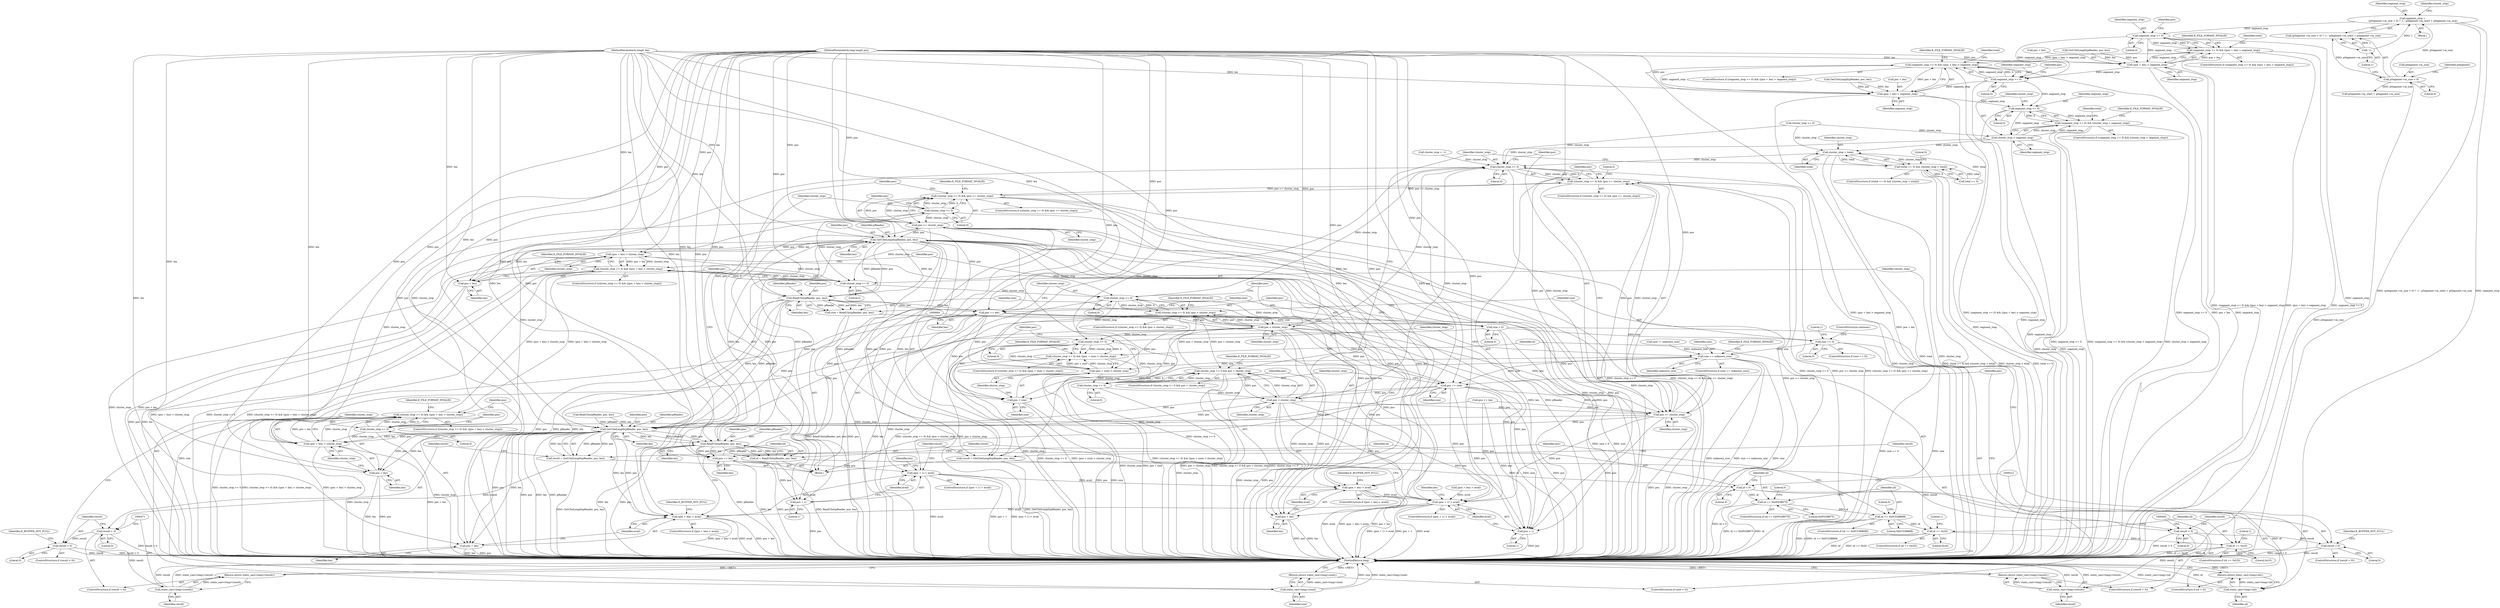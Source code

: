 digraph "0_Android_cc274e2abe8b2a6698a5c47d8aa4bb45f1f9538d_24@integer" {
"1000197" [label="(Call,segment_stop =\n (pSegment->m_size < 0) ? -1 : pSegment->m_start + pSegment->m_size)"];
"1000205" [label="(Call,-1)"];
"1000200" [label="(Call,pSegment->m_size < 0)"];
"1000255" [label="(Call,segment_stop >= 0)"];
"1000254" [label="(Call,(segment_stop >= 0) && ((pos + len) > segment_stop))"];
"1000343" [label="(Call,(segment_stop >= 0) && ((pos + len) > segment_stop))"];
"1000258" [label="(Call,(pos + len) > segment_stop)"];
"1000344" [label="(Call,segment_stop >= 0)"];
"1000347" [label="(Call,(pos + len) > segment_stop)"];
"1000416" [label="(Call,segment_stop >= 0)"];
"1000415" [label="(Call,(segment_stop >= 0) && (cluster_stop > segment_stop))"];
"1000419" [label="(Call,cluster_stop > segment_stop)"];
"1000429" [label="(Call,cluster_stop > total)"];
"1000425" [label="(Call,(total >= 0) && (cluster_stop > total))"];
"1000438" [label="(Call,cluster_stop >= 0)"];
"1000437" [label="(Call,(cluster_stop >= 0) && (pos >= cluster_stop))"];
"1000530" [label="(Call,(cluster_stop >= 0) && (pos >= cluster_stop))"];
"1000441" [label="(Call,pos >= cluster_stop)"];
"1000447" [label="(Call,(pos + 1) > avail)"];
"1000492" [label="(Call,(pos + len) > avail)"];
"1000540" [label="(Call,(pos + 1) > avail)"];
"1000584" [label="(Call,(pos + len) > avail)"];
"1000448" [label="(Call,pos + 1)"];
"1000461" [label="(Call,GetUIntLength(pReader, pos, len))"];
"1000459" [label="(Call,result = GetUIntLength(pReader, pos, len))"];
"1000466" [label="(Call,result < 0)"];
"1000470" [label="(Call,static_cast<long>(result))"];
"1000469" [label="(Return,return static_cast<long>(result);)"];
"1000474" [label="(Call,result > 0)"];
"1000484" [label="(Call,(pos + len) > cluster_stop)"];
"1000480" [label="(Call,(cluster_stop >= 0) && ((pos + len) > cluster_stop))"];
"1000572" [label="(Call,(cluster_stop >= 0) && ((pos + len) > cluster_stop))"];
"1000531" [label="(Call,cluster_stop >= 0)"];
"1000534" [label="(Call,pos >= cluster_stop)"];
"1000541" [label="(Call,pos + 1)"];
"1000553" [label="(Call,GetUIntLength(pReader, pos, len))"];
"1000551" [label="(Call,result = GetUIntLength(pReader, pos, len))"];
"1000558" [label="(Call,result < 0)"];
"1000562" [label="(Call,static_cast<long>(result))"];
"1000561" [label="(Return,return static_cast<long>(result);)"];
"1000566" [label="(Call,result > 0)"];
"1000576" [label="(Call,(pos + len) > cluster_stop)"];
"1000611" [label="(Call,cluster_stop >= 0)"];
"1000610" [label="(Call,(cluster_stop >= 0) && (pos > cluster_stop))"];
"1000660" [label="(Call,cluster_stop >= 0 && pos > cluster_stop)"];
"1000614" [label="(Call,pos > cluster_stop)"];
"1000634" [label="(Call,cluster_stop >= 0)"];
"1000633" [label="(Call,(cluster_stop >= 0) && ((pos + size) > cluster_stop))"];
"1000637" [label="(Call,(pos + size) > cluster_stop)"];
"1000661" [label="(Call,cluster_stop >= 0)"];
"1000664" [label="(Call,pos > cluster_stop)"];
"1000638" [label="(Call,pos + size)"];
"1000656" [label="(Call,pos += size)"];
"1000577" [label="(Call,pos + len)"];
"1000585" [label="(Call,pos + len)"];
"1000594" [label="(Call,ReadUInt(pReader, pos, len))"];
"1000592" [label="(Call,size = ReadUInt(pReader, pos, len))"];
"1000599" [label="(Call,size < 0)"];
"1000603" [label="(Call,static_cast<long>(size))"];
"1000602" [label="(Return,return static_cast<long>(size);)"];
"1000620" [label="(Call,size == 0)"];
"1000627" [label="(Call,size == unknown_size)"];
"1000606" [label="(Call,pos += len)"];
"1000573" [label="(Call,cluster_stop >= 0)"];
"1000485" [label="(Call,pos + len)"];
"1000493" [label="(Call,pos + len)"];
"1000502" [label="(Call,ReadUInt(pReader, pos, len))"];
"1000500" [label="(Call,id = ReadUInt(pReader, pos, len))"];
"1000507" [label="(Call,id < 0)"];
"1000511" [label="(Call,static_cast<long>(id))"];
"1000510" [label="(Return,return static_cast<long>(id);)"];
"1000515" [label="(Call,id == 0x0F43B675)"];
"1000521" [label="(Call,id == 0x0C53BB6B)"];
"1000645" [label="(Call,id == 0x20)"];
"1000651" [label="(Call,id == 0x23)"];
"1000526" [label="(Call,pos += len)"];
"1000481" [label="(Call,cluster_stop >= 0)"];
"1000554" [label="(Identifier,pReader)"];
"1000615" [label="(Identifier,pos)"];
"1000574" [label="(Identifier,cluster_stop)"];
"1000430" [label="(Identifier,cluster_stop)"];
"1000656" [label="(Call,pos += size)"];
"1000433" [label="(Literal,0)"];
"1000445" [label="(Literal,0)"];
"1000141" [label="(MethodParameterIn,long long& pos)"];
"1000532" [label="(Identifier,cluster_stop)"];
"1000143" [label="(Block,)"];
"1000611" [label="(Call,cluster_stop >= 0)"];
"1000467" [label="(Identifier,result)"];
"1000440" [label="(Literal,0)"];
"1000599" [label="(Call,size < 0)"];
"1000580" [label="(Identifier,cluster_stop)"];
"1000583" [label="(ControlStructure,if ((pos + len) > avail))"];
"1000653" [label="(Literal,0x23)"];
"1000505" [label="(Identifier,len)"];
"1000343" [label="(Call,(segment_stop >= 0) && ((pos + len) > segment_stop))"];
"1000669" [label="(MethodReturn,long)"];
"1000496" [label="(Identifier,avail)"];
"1000485" [label="(Call,pos + len)"];
"1000639" [label="(Identifier,pos)"];
"1000324" [label="(Call,GetUIntLength(pReader, pos, len))"];
"1000594" [label="(Call,ReadUInt(pReader, pos, len))"];
"1000431" [label="(Identifier,total)"];
"1000531" [label="(Call,cluster_stop >= 0)"];
"1000484" [label="(Call,(pos + len) > cluster_stop)"];
"1000562" [label="(Call,static_cast<long>(result))"];
"1000206" [label="(Literal,1)"];
"1000487" [label="(Identifier,len)"];
"1000345" [label="(Identifier,segment_stop)"];
"1000666" [label="(Identifier,cluster_stop)"];
"1000417" [label="(Identifier,segment_stop)"];
"1000351" [label="(Identifier,segment_stop)"];
"1000582" [label="(Identifier,E_FILE_FORMAT_INVALID)"];
"1000557" [label="(ControlStructure,if (result < 0))"];
"1000620" [label="(Call,size == 0)"];
"1000668" [label="(Identifier,E_FILE_FORMAT_INVALID)"];
"1000461" [label="(Call,GetUIntLength(pReader, pos, len))"];
"1000547" [label="(Identifier,len)"];
"1000662" [label="(Identifier,cluster_stop)"];
"1000560" [label="(Literal,0)"];
"1000626" [label="(ControlStructure,if (size == unknown_size))"];
"1000556" [label="(Identifier,len)"];
"1000460" [label="(Identifier,result)"];
"1000606" [label="(Call,pos += len)"];
"1000576" [label="(Call,(pos + len) > cluster_stop)"];
"1000348" [label="(Call,pos + len)"];
"1000491" [label="(ControlStructure,if ((pos + len) > avail))"];
"1000610" [label="(Call,(cluster_stop >= 0) && (pos > cluster_stop))"];
"1000657" [label="(Identifier,pos)"];
"1000579" [label="(Identifier,len)"];
"1000555" [label="(Identifier,pos)"];
"1000268" [label="(Identifier,total)"];
"1000621" [label="(Identifier,size)"];
"1000199" [label="(Call,(pSegment->m_size < 0) ? -1 : pSegment->m_start + pSegment->m_size)"];
"1000207" [label="(Call,pSegment->m_start + pSegment->m_size)"];
"1000595" [label="(Identifier,pReader)"];
"1000523" [label="(Literal,0x0C53BB6B)"];
"1000647" [label="(Literal,0x20)"];
"1000395" [label="(Call,pos += len)"];
"1000566" [label="(Call,result > 0)"];
"1000661" [label="(Call,cluster_stop >= 0)"];
"1000517" [label="(Literal,0x0F43B675)"];
"1000590" [label="(Identifier,E_BUFFER_NOT_FULL)"];
"1000571" [label="(ControlStructure,if ((cluster_stop >= 0) && ((pos + len) > cluster_stop)))"];
"1000506" [label="(ControlStructure,if (id < 0))"];
"1000651" [label="(Call,id == 0x23)"];
"1000564" [label="(Identifier,result)"];
"1000649" [label="(Literal,1)"];
"1000427" [label="(Identifier,total)"];
"1000534" [label="(Call,pos >= cluster_stop)"];
"1000502" [label="(Call,ReadUInt(pReader, pos, len))"];
"1000509" [label="(Literal,0)"];
"1000357" [label="(Identifier,total)"];
"1000570" [label="(Identifier,E_BUFFER_NOT_FULL)"];
"1000632" [label="(ControlStructure,if ((cluster_stop >= 0) && ((pos + size) > cluster_stop)))"];
"1000463" [label="(Identifier,pos)"];
"1000504" [label="(Identifier,pos)"];
"1000462" [label="(Identifier,pReader)"];
"1000474" [label="(Call,result > 0)"];
"1000425" [label="(Call,(total >= 0) && (cluster_stop > total))"];
"1000426" [label="(Call,total >= 0)"];
"1000468" [label="(Literal,0)"];
"1000367" [label="(Call,(pos + len) > avail)"];
"1000259" [label="(Call,pos + len)"];
"1000520" [label="(ControlStructure,if (id == 0x0C53BB6B))"];
"1000421" [label="(Identifier,segment_stop)"];
"1000465" [label="(ControlStructure,if (result < 0))"];
"1000342" [label="(ControlStructure,if ((segment_stop >= 0) && ((pos + len) > segment_stop)))"];
"1000525" [label="(Literal,0)"];
"1000645" [label="(Call,id == 0x20)"];
"1000415" [label="(Call,(segment_stop >= 0) && (cluster_stop > segment_stop))"];
"1000500" [label="(Call,id = ReadUInt(pReader, pos, len))"];
"1000495" [label="(Identifier,len)"];
"1000623" [label="(ControlStructure,continue;)"];
"1000588" [label="(Identifier,avail)"];
"1000613" [label="(Literal,0)"];
"1000416" [label="(Call,segment_stop >= 0)"];
"1000215" [label="(Call,cluster_stop = -1)"];
"1000349" [label="(Identifier,pos)"];
"1000437" [label="(Call,(cluster_stop >= 0) && (pos >= cluster_stop))"];
"1000466" [label="(Call,result < 0)"];
"1000510" [label="(Return,return static_cast<long>(id);)"];
"1000538" [label="(Identifier,E_FILE_FORMAT_INVALID)"];
"1000472" [label="(Identifier,result)"];
"1000344" [label="(Call,segment_stop >= 0)"];
"1000450" [label="(Literal,1)"];
"1000644" [label="(ControlStructure,if (id == 0x20))"];
"1000353" [label="(Identifier,E_FILE_FORMAT_INVALID)"];
"1000420" [label="(Identifier,cluster_stop)"];
"1000541" [label="(Call,pos + 1)"];
"1000664" [label="(Call,pos > cluster_stop)"];
"1000346" [label="(Literal,0)"];
"1000601" [label="(Literal,0)"];
"1000522" [label="(Identifier,id)"];
"1000635" [label="(Identifier,cluster_stop)"];
"1000488" [label="(Identifier,cluster_stop)"];
"1000612" [label="(Identifier,cluster_stop)"];
"1000600" [label="(Identifier,size)"];
"1000529" [label="(ControlStructure,if ((cluster_stop >= 0) && (pos >= cluster_stop)))"];
"1000627" [label="(Call,size == unknown_size)"];
"1000475" [label="(Identifier,result)"];
"1000451" [label="(Identifier,avail)"];
"1000423" [label="(Identifier,E_FILE_FORMAT_INVALID)"];
"1000478" [label="(Identifier,E_BUFFER_NOT_FULL)"];
"1000652" [label="(Identifier,id)"];
"1000377" [label="(Call,ReadUInt(pReader, pos, len))"];
"1000201" [label="(Call,pSegment->m_size)"];
"1000514" [label="(ControlStructure,if (id == 0x0F43B675))"];
"1000573" [label="(Call,cluster_stop >= 0)"];
"1000262" [label="(Identifier,segment_stop)"];
"1000476" [label="(Literal,0)"];
"1000596" [label="(Identifier,pos)"];
"1000631" [label="(Identifier,E_FILE_FORMAT_INVALID)"];
"1000257" [label="(Literal,0)"];
"1000614" [label="(Call,pos > cluster_stop)"];
"1000454" [label="(Identifier,len)"];
"1000539" [label="(ControlStructure,if ((pos + 1) > avail))"];
"1000559" [label="(Identifier,result)"];
"1000633" [label="(Call,(cluster_stop >= 0) && ((pos + size) > cluster_stop))"];
"1000609" [label="(ControlStructure,if ((cluster_stop >= 0) && (pos > cluster_stop)))"];
"1000544" [label="(Identifier,avail)"];
"1000659" [label="(ControlStructure,if (cluster_stop >= 0 && pos > cluster_stop))"];
"1000446" [label="(ControlStructure,if ((pos + 1) > avail))"];
"1000637" [label="(Call,(pos + size) > cluster_stop)"];
"1000593" [label="(Identifier,size)"];
"1000618" [label="(Identifier,E_FILE_FORMAT_INVALID)"];
"1000418" [label="(Literal,0)"];
"1000209" [label="(Identifier,pSegment)"];
"1000481" [label="(Call,cluster_stop >= 0)"];
"1000521" [label="(Call,id == 0x0C53BB6B)"];
"1000527" [label="(Identifier,pos)"];
"1000543" [label="(Literal,1)"];
"1000511" [label="(Call,static_cast<long>(id))"];
"1000577" [label="(Call,pos + len)"];
"1000347" [label="(Call,(pos + len) > segment_stop)"];
"1000508" [label="(Identifier,id)"];
"1000636" [label="(Literal,0)"];
"1000479" [label="(ControlStructure,if ((cluster_stop >= 0) && ((pos + len) > cluster_stop)))"];
"1000513" [label="(Identifier,id)"];
"1000483" [label="(Literal,0)"];
"1000568" [label="(Literal,0)"];
"1000253" [label="(ControlStructure,if ((segment_stop >= 0) && ((pos + len) > segment_stop)))"];
"1000526" [label="(Call,pos += len)"];
"1000449" [label="(Identifier,pos)"];
"1000598" [label="(ControlStructure,if (size < 0))"];
"1000586" [label="(Identifier,pos)"];
"1000429" [label="(Call,cluster_stop > total)"];
"1000264" [label="(Identifier,E_FILE_FORMAT_INVALID)"];
"1000503" [label="(Identifier,pReader)"];
"1000535" [label="(Identifier,pos)"];
"1000507" [label="(Call,id < 0)"];
"1000603" [label="(Call,static_cast<long>(size))"];
"1000650" [label="(ControlStructure,if (id == 0x23))"];
"1000205" [label="(Call,-1)"];
"1000575" [label="(Literal,0)"];
"1000655" [label="(Literal,1)"];
"1000663" [label="(Literal,0)"];
"1000254" [label="(Call,(segment_stop >= 0) && ((pos + len) > segment_stop))"];
"1000585" [label="(Call,pos + len)"];
"1000658" [label="(Identifier,size)"];
"1000204" [label="(Literal,0)"];
"1000592" [label="(Call,size = ReadUInt(pReader, pos, len))"];
"1000439" [label="(Identifier,cluster_stop)"];
"1000441" [label="(Call,pos >= cluster_stop)"];
"1000493" [label="(Call,pos + len)"];
"1000235" [label="(Call,GetUIntLength(pReader, pos, len))"];
"1000401" [label="(Call,size != unknown_size)"];
"1000442" [label="(Identifier,pos)"];
"1000551" [label="(Call,result = GetUIntLength(pReader, pos, len))"];
"1000411" [label="(Call,cluster_stop >= 0)"];
"1000572" [label="(Call,(cluster_stop >= 0) && ((pos + len) > cluster_stop))"];
"1000256" [label="(Identifier,segment_stop)"];
"1000602" [label="(Return,return static_cast<long>(size);)"];
"1000492" [label="(Call,(pos + len) > avail)"];
"1000528" [label="(Identifier,len)"];
"1000619" [label="(ControlStructure,if (size == 0))"];
"1000561" [label="(Return,return static_cast<long>(result);)"];
"1000608" [label="(Identifier,len)"];
"1000470" [label="(Call,static_cast<long>(result))"];
"1000641" [label="(Identifier,cluster_stop)"];
"1000482" [label="(Identifier,cluster_stop)"];
"1000587" [label="(Identifier,len)"];
"1000198" [label="(Identifier,segment_stop)"];
"1000443" [label="(Identifier,cluster_stop)"];
"1000628" [label="(Identifier,size)"];
"1000552" [label="(Identifier,result)"];
"1000255" [label="(Call,segment_stop >= 0)"];
"1000464" [label="(Identifier,len)"];
"1000638" [label="(Call,pos + size)"];
"1000480" [label="(Call,(cluster_stop >= 0) && ((pos + len) > cluster_stop))"];
"1000584" [label="(Call,(pos + len) > avail)"];
"1000447" [label="(Call,(pos + 1) > avail)"];
"1000540" [label="(Call,(pos + 1) > avail)"];
"1000414" [label="(ControlStructure,if ((segment_stop >= 0) && (cluster_stop > segment_stop)))"];
"1000616" [label="(Identifier,cluster_stop)"];
"1000640" [label="(Identifier,size)"];
"1000436" [label="(ControlStructure,if ((cluster_stop >= 0) && (pos >= cluster_stop)))"];
"1000578" [label="(Identifier,pos)"];
"1000533" [label="(Literal,0)"];
"1000490" [label="(Identifier,E_FILE_FORMAT_INVALID)"];
"1000665" [label="(Identifier,pos)"];
"1000625" [label="(Literal,1)"];
"1000438" [label="(Call,cluster_stop >= 0)"];
"1000498" [label="(Identifier,E_BUFFER_NOT_FULL)"];
"1000565" [label="(ControlStructure,if (result > 0))"];
"1000530" [label="(Call,(cluster_stop >= 0) && (pos >= cluster_stop))"];
"1000200" [label="(Call,pSegment->m_size < 0)"];
"1000660" [label="(Call,cluster_stop >= 0 && pos > cluster_stop)"];
"1000435" [label="(Block,)"];
"1000419" [label="(Call,cluster_stop > segment_stop)"];
"1000473" [label="(ControlStructure,if (result > 0))"];
"1000605" [label="(Identifier,size)"];
"1000634" [label="(Call,cluster_stop >= 0)"];
"1000519" [label="(Literal,0)"];
"1000643" [label="(Identifier,E_FILE_FORMAT_INVALID)"];
"1000459" [label="(Call,result = GetUIntLength(pReader, pos, len))"];
"1000516" [label="(Identifier,id)"];
"1000646" [label="(Identifier,id)"];
"1000258" [label="(Call,(pos + len) > segment_stop)"];
"1000607" [label="(Identifier,pos)"];
"1000542" [label="(Identifier,pos)"];
"1000553" [label="(Call,GetUIntLength(pReader, pos, len))"];
"1000597" [label="(Identifier,len)"];
"1000515" [label="(Call,id == 0x0F43B675)"];
"1000469" [label="(Return,return static_cast<long>(result);)"];
"1000622" [label="(Literal,0)"];
"1000142" [label="(MethodParameterIn,long& len)"];
"1000486" [label="(Identifier,pos)"];
"1000558" [label="(Call,result < 0)"];
"1000260" [label="(Identifier,pos)"];
"1000424" [label="(ControlStructure,if ((total >= 0) && (cluster_stop > total)))"];
"1000501" [label="(Identifier,id)"];
"1000197" [label="(Call,segment_stop =\n (pSegment->m_size < 0) ? -1 : pSegment->m_start + pSegment->m_size)"];
"1000536" [label="(Identifier,cluster_stop)"];
"1000629" [label="(Identifier,unknown_size)"];
"1000494" [label="(Identifier,pos)"];
"1000216" [label="(Identifier,cluster_stop)"];
"1000448" [label="(Call,pos + 1)"];
"1000567" [label="(Identifier,result)"];
"1000197" -> "1000143"  [label="AST: "];
"1000197" -> "1000199"  [label="CFG: "];
"1000198" -> "1000197"  [label="AST: "];
"1000199" -> "1000197"  [label="AST: "];
"1000216" -> "1000197"  [label="CFG: "];
"1000197" -> "1000669"  [label="DDG: (pSegment->m_size < 0) ? -1 : pSegment->m_start + pSegment->m_size"];
"1000197" -> "1000669"  [label="DDG: segment_stop"];
"1000205" -> "1000197"  [label="DDG: 1"];
"1000200" -> "1000197"  [label="DDG: pSegment->m_size"];
"1000197" -> "1000255"  [label="DDG: segment_stop"];
"1000205" -> "1000199"  [label="AST: "];
"1000205" -> "1000206"  [label="CFG: "];
"1000206" -> "1000205"  [label="AST: "];
"1000199" -> "1000205"  [label="CFG: "];
"1000205" -> "1000199"  [label="DDG: 1"];
"1000200" -> "1000199"  [label="AST: "];
"1000200" -> "1000204"  [label="CFG: "];
"1000201" -> "1000200"  [label="AST: "];
"1000204" -> "1000200"  [label="AST: "];
"1000206" -> "1000200"  [label="CFG: "];
"1000209" -> "1000200"  [label="CFG: "];
"1000200" -> "1000669"  [label="DDG: pSegment->m_size"];
"1000200" -> "1000199"  [label="DDG: pSegment->m_size"];
"1000200" -> "1000207"  [label="DDG: pSegment->m_size"];
"1000255" -> "1000254"  [label="AST: "];
"1000255" -> "1000257"  [label="CFG: "];
"1000256" -> "1000255"  [label="AST: "];
"1000257" -> "1000255"  [label="AST: "];
"1000260" -> "1000255"  [label="CFG: "];
"1000254" -> "1000255"  [label="CFG: "];
"1000255" -> "1000669"  [label="DDG: segment_stop"];
"1000255" -> "1000254"  [label="DDG: segment_stop"];
"1000255" -> "1000254"  [label="DDG: 0"];
"1000255" -> "1000258"  [label="DDG: segment_stop"];
"1000255" -> "1000344"  [label="DDG: segment_stop"];
"1000254" -> "1000253"  [label="AST: "];
"1000254" -> "1000258"  [label="CFG: "];
"1000258" -> "1000254"  [label="AST: "];
"1000264" -> "1000254"  [label="CFG: "];
"1000268" -> "1000254"  [label="CFG: "];
"1000254" -> "1000669"  [label="DDG: segment_stop >= 0"];
"1000254" -> "1000669"  [label="DDG: (segment_stop >= 0) && ((pos + len) > segment_stop)"];
"1000254" -> "1000669"  [label="DDG: (pos + len) > segment_stop"];
"1000258" -> "1000254"  [label="DDG: pos + len"];
"1000258" -> "1000254"  [label="DDG: segment_stop"];
"1000254" -> "1000343"  [label="DDG: (pos + len) > segment_stop"];
"1000343" -> "1000342"  [label="AST: "];
"1000343" -> "1000344"  [label="CFG: "];
"1000343" -> "1000347"  [label="CFG: "];
"1000344" -> "1000343"  [label="AST: "];
"1000347" -> "1000343"  [label="AST: "];
"1000353" -> "1000343"  [label="CFG: "];
"1000357" -> "1000343"  [label="CFG: "];
"1000343" -> "1000669"  [label="DDG: segment_stop >= 0"];
"1000343" -> "1000669"  [label="DDG: (segment_stop >= 0) && ((pos + len) > segment_stop)"];
"1000343" -> "1000669"  [label="DDG: (pos + len) > segment_stop"];
"1000344" -> "1000343"  [label="DDG: segment_stop"];
"1000344" -> "1000343"  [label="DDG: 0"];
"1000347" -> "1000343"  [label="DDG: pos + len"];
"1000347" -> "1000343"  [label="DDG: segment_stop"];
"1000258" -> "1000262"  [label="CFG: "];
"1000259" -> "1000258"  [label="AST: "];
"1000262" -> "1000258"  [label="AST: "];
"1000258" -> "1000669"  [label="DDG: pos + len"];
"1000258" -> "1000669"  [label="DDG: segment_stop"];
"1000235" -> "1000258"  [label="DDG: pos"];
"1000235" -> "1000258"  [label="DDG: len"];
"1000141" -> "1000258"  [label="DDG: pos"];
"1000142" -> "1000258"  [label="DDG: len"];
"1000258" -> "1000344"  [label="DDG: segment_stop"];
"1000344" -> "1000346"  [label="CFG: "];
"1000345" -> "1000344"  [label="AST: "];
"1000346" -> "1000344"  [label="AST: "];
"1000349" -> "1000344"  [label="CFG: "];
"1000344" -> "1000669"  [label="DDG: segment_stop"];
"1000344" -> "1000347"  [label="DDG: segment_stop"];
"1000344" -> "1000416"  [label="DDG: segment_stop"];
"1000347" -> "1000351"  [label="CFG: "];
"1000348" -> "1000347"  [label="AST: "];
"1000351" -> "1000347"  [label="AST: "];
"1000347" -> "1000669"  [label="DDG: segment_stop"];
"1000347" -> "1000669"  [label="DDG: pos + len"];
"1000324" -> "1000347"  [label="DDG: pos"];
"1000324" -> "1000347"  [label="DDG: len"];
"1000141" -> "1000347"  [label="DDG: pos"];
"1000142" -> "1000347"  [label="DDG: len"];
"1000347" -> "1000416"  [label="DDG: segment_stop"];
"1000416" -> "1000415"  [label="AST: "];
"1000416" -> "1000418"  [label="CFG: "];
"1000417" -> "1000416"  [label="AST: "];
"1000418" -> "1000416"  [label="AST: "];
"1000420" -> "1000416"  [label="CFG: "];
"1000415" -> "1000416"  [label="CFG: "];
"1000416" -> "1000669"  [label="DDG: segment_stop"];
"1000416" -> "1000415"  [label="DDG: segment_stop"];
"1000416" -> "1000415"  [label="DDG: 0"];
"1000416" -> "1000419"  [label="DDG: segment_stop"];
"1000415" -> "1000414"  [label="AST: "];
"1000415" -> "1000419"  [label="CFG: "];
"1000419" -> "1000415"  [label="AST: "];
"1000423" -> "1000415"  [label="CFG: "];
"1000427" -> "1000415"  [label="CFG: "];
"1000415" -> "1000669"  [label="DDG: segment_stop >= 0"];
"1000415" -> "1000669"  [label="DDG: (segment_stop >= 0) && (cluster_stop > segment_stop)"];
"1000415" -> "1000669"  [label="DDG: cluster_stop > segment_stop"];
"1000419" -> "1000415"  [label="DDG: cluster_stop"];
"1000419" -> "1000415"  [label="DDG: segment_stop"];
"1000419" -> "1000421"  [label="CFG: "];
"1000420" -> "1000419"  [label="AST: "];
"1000421" -> "1000419"  [label="AST: "];
"1000419" -> "1000669"  [label="DDG: cluster_stop"];
"1000419" -> "1000669"  [label="DDG: segment_stop"];
"1000411" -> "1000419"  [label="DDG: cluster_stop"];
"1000419" -> "1000429"  [label="DDG: cluster_stop"];
"1000419" -> "1000438"  [label="DDG: cluster_stop"];
"1000429" -> "1000425"  [label="AST: "];
"1000429" -> "1000431"  [label="CFG: "];
"1000430" -> "1000429"  [label="AST: "];
"1000431" -> "1000429"  [label="AST: "];
"1000425" -> "1000429"  [label="CFG: "];
"1000429" -> "1000669"  [label="DDG: total"];
"1000429" -> "1000669"  [label="DDG: cluster_stop"];
"1000429" -> "1000425"  [label="DDG: cluster_stop"];
"1000429" -> "1000425"  [label="DDG: total"];
"1000411" -> "1000429"  [label="DDG: cluster_stop"];
"1000426" -> "1000429"  [label="DDG: total"];
"1000429" -> "1000438"  [label="DDG: cluster_stop"];
"1000425" -> "1000424"  [label="AST: "];
"1000425" -> "1000426"  [label="CFG: "];
"1000426" -> "1000425"  [label="AST: "];
"1000433" -> "1000425"  [label="CFG: "];
"1000439" -> "1000425"  [label="CFG: "];
"1000425" -> "1000669"  [label="DDG: total >= 0"];
"1000425" -> "1000669"  [label="DDG: (total >= 0) && (cluster_stop > total)"];
"1000425" -> "1000669"  [label="DDG: cluster_stop > total"];
"1000426" -> "1000425"  [label="DDG: total"];
"1000426" -> "1000425"  [label="DDG: 0"];
"1000438" -> "1000437"  [label="AST: "];
"1000438" -> "1000440"  [label="CFG: "];
"1000439" -> "1000438"  [label="AST: "];
"1000440" -> "1000438"  [label="AST: "];
"1000442" -> "1000438"  [label="CFG: "];
"1000437" -> "1000438"  [label="CFG: "];
"1000438" -> "1000669"  [label="DDG: cluster_stop"];
"1000438" -> "1000437"  [label="DDG: cluster_stop"];
"1000438" -> "1000437"  [label="DDG: 0"];
"1000215" -> "1000438"  [label="DDG: cluster_stop"];
"1000411" -> "1000438"  [label="DDG: cluster_stop"];
"1000661" -> "1000438"  [label="DDG: cluster_stop"];
"1000614" -> "1000438"  [label="DDG: cluster_stop"];
"1000664" -> "1000438"  [label="DDG: cluster_stop"];
"1000611" -> "1000438"  [label="DDG: cluster_stop"];
"1000438" -> "1000441"  [label="DDG: cluster_stop"];
"1000438" -> "1000481"  [label="DDG: cluster_stop"];
"1000437" -> "1000436"  [label="AST: "];
"1000437" -> "1000441"  [label="CFG: "];
"1000441" -> "1000437"  [label="AST: "];
"1000445" -> "1000437"  [label="CFG: "];
"1000449" -> "1000437"  [label="CFG: "];
"1000437" -> "1000669"  [label="DDG: (cluster_stop >= 0) && (pos >= cluster_stop)"];
"1000437" -> "1000669"  [label="DDG: cluster_stop >= 0"];
"1000437" -> "1000669"  [label="DDG: pos >= cluster_stop"];
"1000441" -> "1000437"  [label="DDG: pos"];
"1000441" -> "1000437"  [label="DDG: cluster_stop"];
"1000530" -> "1000437"  [label="DDG: pos >= cluster_stop"];
"1000437" -> "1000530"  [label="DDG: pos >= cluster_stop"];
"1000530" -> "1000529"  [label="AST: "];
"1000530" -> "1000531"  [label="CFG: "];
"1000530" -> "1000534"  [label="CFG: "];
"1000531" -> "1000530"  [label="AST: "];
"1000534" -> "1000530"  [label="AST: "];
"1000538" -> "1000530"  [label="CFG: "];
"1000542" -> "1000530"  [label="CFG: "];
"1000530" -> "1000669"  [label="DDG: cluster_stop >= 0"];
"1000530" -> "1000669"  [label="DDG: (cluster_stop >= 0) && (pos >= cluster_stop)"];
"1000530" -> "1000669"  [label="DDG: pos >= cluster_stop"];
"1000531" -> "1000530"  [label="DDG: cluster_stop"];
"1000531" -> "1000530"  [label="DDG: 0"];
"1000534" -> "1000530"  [label="DDG: pos"];
"1000534" -> "1000530"  [label="DDG: cluster_stop"];
"1000441" -> "1000443"  [label="CFG: "];
"1000442" -> "1000441"  [label="AST: "];
"1000443" -> "1000441"  [label="AST: "];
"1000441" -> "1000669"  [label="DDG: pos"];
"1000441" -> "1000669"  [label="DDG: cluster_stop"];
"1000614" -> "1000441"  [label="DDG: pos"];
"1000656" -> "1000441"  [label="DDG: pos"];
"1000664" -> "1000441"  [label="DDG: pos"];
"1000395" -> "1000441"  [label="DDG: pos"];
"1000606" -> "1000441"  [label="DDG: pos"];
"1000141" -> "1000441"  [label="DDG: pos"];
"1000441" -> "1000447"  [label="DDG: pos"];
"1000441" -> "1000448"  [label="DDG: pos"];
"1000441" -> "1000461"  [label="DDG: pos"];
"1000441" -> "1000481"  [label="DDG: cluster_stop"];
"1000447" -> "1000446"  [label="AST: "];
"1000447" -> "1000451"  [label="CFG: "];
"1000448" -> "1000447"  [label="AST: "];
"1000451" -> "1000447"  [label="AST: "];
"1000454" -> "1000447"  [label="CFG: "];
"1000460" -> "1000447"  [label="CFG: "];
"1000447" -> "1000669"  [label="DDG: (pos + 1) > avail"];
"1000447" -> "1000669"  [label="DDG: avail"];
"1000447" -> "1000669"  [label="DDG: pos + 1"];
"1000614" -> "1000447"  [label="DDG: pos"];
"1000656" -> "1000447"  [label="DDG: pos"];
"1000664" -> "1000447"  [label="DDG: pos"];
"1000395" -> "1000447"  [label="DDG: pos"];
"1000606" -> "1000447"  [label="DDG: pos"];
"1000141" -> "1000447"  [label="DDG: pos"];
"1000584" -> "1000447"  [label="DDG: avail"];
"1000367" -> "1000447"  [label="DDG: avail"];
"1000447" -> "1000492"  [label="DDG: avail"];
"1000492" -> "1000491"  [label="AST: "];
"1000492" -> "1000496"  [label="CFG: "];
"1000493" -> "1000492"  [label="AST: "];
"1000496" -> "1000492"  [label="AST: "];
"1000498" -> "1000492"  [label="CFG: "];
"1000501" -> "1000492"  [label="CFG: "];
"1000492" -> "1000669"  [label="DDG: avail"];
"1000492" -> "1000669"  [label="DDG: pos + len"];
"1000492" -> "1000669"  [label="DDG: (pos + len) > avail"];
"1000461" -> "1000492"  [label="DDG: pos"];
"1000461" -> "1000492"  [label="DDG: len"];
"1000141" -> "1000492"  [label="DDG: pos"];
"1000142" -> "1000492"  [label="DDG: len"];
"1000492" -> "1000540"  [label="DDG: avail"];
"1000540" -> "1000539"  [label="AST: "];
"1000540" -> "1000544"  [label="CFG: "];
"1000541" -> "1000540"  [label="AST: "];
"1000544" -> "1000540"  [label="AST: "];
"1000547" -> "1000540"  [label="CFG: "];
"1000552" -> "1000540"  [label="CFG: "];
"1000540" -> "1000669"  [label="DDG: (pos + 1) > avail"];
"1000540" -> "1000669"  [label="DDG: avail"];
"1000540" -> "1000669"  [label="DDG: pos + 1"];
"1000526" -> "1000540"  [label="DDG: pos"];
"1000534" -> "1000540"  [label="DDG: pos"];
"1000141" -> "1000540"  [label="DDG: pos"];
"1000540" -> "1000584"  [label="DDG: avail"];
"1000584" -> "1000583"  [label="AST: "];
"1000584" -> "1000588"  [label="CFG: "];
"1000585" -> "1000584"  [label="AST: "];
"1000588" -> "1000584"  [label="AST: "];
"1000590" -> "1000584"  [label="CFG: "];
"1000593" -> "1000584"  [label="CFG: "];
"1000584" -> "1000669"  [label="DDG: avail"];
"1000584" -> "1000669"  [label="DDG: (pos + len) > avail"];
"1000584" -> "1000669"  [label="DDG: pos + len"];
"1000553" -> "1000584"  [label="DDG: pos"];
"1000553" -> "1000584"  [label="DDG: len"];
"1000141" -> "1000584"  [label="DDG: pos"];
"1000142" -> "1000584"  [label="DDG: len"];
"1000448" -> "1000450"  [label="CFG: "];
"1000449" -> "1000448"  [label="AST: "];
"1000450" -> "1000448"  [label="AST: "];
"1000451" -> "1000448"  [label="CFG: "];
"1000448" -> "1000669"  [label="DDG: pos"];
"1000614" -> "1000448"  [label="DDG: pos"];
"1000656" -> "1000448"  [label="DDG: pos"];
"1000664" -> "1000448"  [label="DDG: pos"];
"1000395" -> "1000448"  [label="DDG: pos"];
"1000606" -> "1000448"  [label="DDG: pos"];
"1000141" -> "1000448"  [label="DDG: pos"];
"1000461" -> "1000459"  [label="AST: "];
"1000461" -> "1000464"  [label="CFG: "];
"1000462" -> "1000461"  [label="AST: "];
"1000463" -> "1000461"  [label="AST: "];
"1000464" -> "1000461"  [label="AST: "];
"1000459" -> "1000461"  [label="CFG: "];
"1000461" -> "1000669"  [label="DDG: pos"];
"1000461" -> "1000669"  [label="DDG: len"];
"1000461" -> "1000669"  [label="DDG: pReader"];
"1000461" -> "1000459"  [label="DDG: pReader"];
"1000461" -> "1000459"  [label="DDG: pos"];
"1000461" -> "1000459"  [label="DDG: len"];
"1000594" -> "1000461"  [label="DDG: pReader"];
"1000594" -> "1000461"  [label="DDG: len"];
"1000377" -> "1000461"  [label="DDG: pReader"];
"1000377" -> "1000461"  [label="DDG: len"];
"1000141" -> "1000461"  [label="DDG: pos"];
"1000614" -> "1000461"  [label="DDG: pos"];
"1000656" -> "1000461"  [label="DDG: pos"];
"1000664" -> "1000461"  [label="DDG: pos"];
"1000395" -> "1000461"  [label="DDG: pos"];
"1000606" -> "1000461"  [label="DDG: pos"];
"1000142" -> "1000461"  [label="DDG: len"];
"1000461" -> "1000484"  [label="DDG: pos"];
"1000461" -> "1000484"  [label="DDG: len"];
"1000461" -> "1000485"  [label="DDG: pos"];
"1000461" -> "1000485"  [label="DDG: len"];
"1000461" -> "1000493"  [label="DDG: pos"];
"1000461" -> "1000493"  [label="DDG: len"];
"1000461" -> "1000502"  [label="DDG: pReader"];
"1000461" -> "1000502"  [label="DDG: pos"];
"1000461" -> "1000502"  [label="DDG: len"];
"1000459" -> "1000435"  [label="AST: "];
"1000460" -> "1000459"  [label="AST: "];
"1000467" -> "1000459"  [label="CFG: "];
"1000459" -> "1000669"  [label="DDG: GetUIntLength(pReader, pos, len)"];
"1000459" -> "1000466"  [label="DDG: result"];
"1000466" -> "1000465"  [label="AST: "];
"1000466" -> "1000468"  [label="CFG: "];
"1000467" -> "1000466"  [label="AST: "];
"1000468" -> "1000466"  [label="AST: "];
"1000471" -> "1000466"  [label="CFG: "];
"1000475" -> "1000466"  [label="CFG: "];
"1000466" -> "1000669"  [label="DDG: result < 0"];
"1000466" -> "1000470"  [label="DDG: result"];
"1000466" -> "1000474"  [label="DDG: result"];
"1000470" -> "1000469"  [label="AST: "];
"1000470" -> "1000472"  [label="CFG: "];
"1000471" -> "1000470"  [label="AST: "];
"1000472" -> "1000470"  [label="AST: "];
"1000469" -> "1000470"  [label="CFG: "];
"1000470" -> "1000669"  [label="DDG: result"];
"1000470" -> "1000669"  [label="DDG: static_cast<long>(result)"];
"1000470" -> "1000469"  [label="DDG: static_cast<long>(result)"];
"1000469" -> "1000465"  [label="AST: "];
"1000669" -> "1000469"  [label="CFG: "];
"1000469" -> "1000669"  [label="DDG: <RET>"];
"1000474" -> "1000473"  [label="AST: "];
"1000474" -> "1000476"  [label="CFG: "];
"1000475" -> "1000474"  [label="AST: "];
"1000476" -> "1000474"  [label="AST: "];
"1000478" -> "1000474"  [label="CFG: "];
"1000482" -> "1000474"  [label="CFG: "];
"1000474" -> "1000669"  [label="DDG: result > 0"];
"1000474" -> "1000669"  [label="DDG: result"];
"1000484" -> "1000480"  [label="AST: "];
"1000484" -> "1000488"  [label="CFG: "];
"1000485" -> "1000484"  [label="AST: "];
"1000488" -> "1000484"  [label="AST: "];
"1000480" -> "1000484"  [label="CFG: "];
"1000484" -> "1000669"  [label="DDG: cluster_stop"];
"1000484" -> "1000669"  [label="DDG: pos + len"];
"1000484" -> "1000480"  [label="DDG: pos + len"];
"1000484" -> "1000480"  [label="DDG: cluster_stop"];
"1000141" -> "1000484"  [label="DDG: pos"];
"1000142" -> "1000484"  [label="DDG: len"];
"1000481" -> "1000484"  [label="DDG: cluster_stop"];
"1000484" -> "1000531"  [label="DDG: cluster_stop"];
"1000480" -> "1000479"  [label="AST: "];
"1000480" -> "1000481"  [label="CFG: "];
"1000481" -> "1000480"  [label="AST: "];
"1000490" -> "1000480"  [label="CFG: "];
"1000494" -> "1000480"  [label="CFG: "];
"1000480" -> "1000669"  [label="DDG: (cluster_stop >= 0) && ((pos + len) > cluster_stop)"];
"1000480" -> "1000669"  [label="DDG: cluster_stop >= 0"];
"1000480" -> "1000669"  [label="DDG: (pos + len) > cluster_stop"];
"1000481" -> "1000480"  [label="DDG: cluster_stop"];
"1000481" -> "1000480"  [label="DDG: 0"];
"1000572" -> "1000480"  [label="DDG: (pos + len) > cluster_stop"];
"1000480" -> "1000572"  [label="DDG: (pos + len) > cluster_stop"];
"1000572" -> "1000571"  [label="AST: "];
"1000572" -> "1000573"  [label="CFG: "];
"1000572" -> "1000576"  [label="CFG: "];
"1000573" -> "1000572"  [label="AST: "];
"1000576" -> "1000572"  [label="AST: "];
"1000582" -> "1000572"  [label="CFG: "];
"1000586" -> "1000572"  [label="CFG: "];
"1000572" -> "1000669"  [label="DDG: (cluster_stop >= 0) && ((pos + len) > cluster_stop)"];
"1000572" -> "1000669"  [label="DDG: (pos + len) > cluster_stop"];
"1000572" -> "1000669"  [label="DDG: cluster_stop >= 0"];
"1000573" -> "1000572"  [label="DDG: cluster_stop"];
"1000573" -> "1000572"  [label="DDG: 0"];
"1000576" -> "1000572"  [label="DDG: pos + len"];
"1000576" -> "1000572"  [label="DDG: cluster_stop"];
"1000531" -> "1000533"  [label="CFG: "];
"1000532" -> "1000531"  [label="AST: "];
"1000533" -> "1000531"  [label="AST: "];
"1000535" -> "1000531"  [label="CFG: "];
"1000531" -> "1000669"  [label="DDG: cluster_stop"];
"1000481" -> "1000531"  [label="DDG: cluster_stop"];
"1000531" -> "1000534"  [label="DDG: cluster_stop"];
"1000531" -> "1000573"  [label="DDG: cluster_stop"];
"1000534" -> "1000536"  [label="CFG: "];
"1000535" -> "1000534"  [label="AST: "];
"1000536" -> "1000534"  [label="AST: "];
"1000534" -> "1000669"  [label="DDG: cluster_stop"];
"1000534" -> "1000669"  [label="DDG: pos"];
"1000526" -> "1000534"  [label="DDG: pos"];
"1000141" -> "1000534"  [label="DDG: pos"];
"1000534" -> "1000541"  [label="DDG: pos"];
"1000534" -> "1000553"  [label="DDG: pos"];
"1000534" -> "1000573"  [label="DDG: cluster_stop"];
"1000541" -> "1000543"  [label="CFG: "];
"1000542" -> "1000541"  [label="AST: "];
"1000543" -> "1000541"  [label="AST: "];
"1000544" -> "1000541"  [label="CFG: "];
"1000541" -> "1000669"  [label="DDG: pos"];
"1000526" -> "1000541"  [label="DDG: pos"];
"1000141" -> "1000541"  [label="DDG: pos"];
"1000553" -> "1000551"  [label="AST: "];
"1000553" -> "1000556"  [label="CFG: "];
"1000554" -> "1000553"  [label="AST: "];
"1000555" -> "1000553"  [label="AST: "];
"1000556" -> "1000553"  [label="AST: "];
"1000551" -> "1000553"  [label="CFG: "];
"1000553" -> "1000669"  [label="DDG: pReader"];
"1000553" -> "1000669"  [label="DDG: pos"];
"1000553" -> "1000669"  [label="DDG: len"];
"1000553" -> "1000551"  [label="DDG: pReader"];
"1000553" -> "1000551"  [label="DDG: pos"];
"1000553" -> "1000551"  [label="DDG: len"];
"1000502" -> "1000553"  [label="DDG: pReader"];
"1000502" -> "1000553"  [label="DDG: len"];
"1000141" -> "1000553"  [label="DDG: pos"];
"1000526" -> "1000553"  [label="DDG: pos"];
"1000142" -> "1000553"  [label="DDG: len"];
"1000553" -> "1000576"  [label="DDG: pos"];
"1000553" -> "1000576"  [label="DDG: len"];
"1000553" -> "1000577"  [label="DDG: pos"];
"1000553" -> "1000577"  [label="DDG: len"];
"1000553" -> "1000585"  [label="DDG: pos"];
"1000553" -> "1000585"  [label="DDG: len"];
"1000553" -> "1000594"  [label="DDG: pReader"];
"1000553" -> "1000594"  [label="DDG: pos"];
"1000553" -> "1000594"  [label="DDG: len"];
"1000551" -> "1000435"  [label="AST: "];
"1000552" -> "1000551"  [label="AST: "];
"1000559" -> "1000551"  [label="CFG: "];
"1000551" -> "1000669"  [label="DDG: GetUIntLength(pReader, pos, len)"];
"1000551" -> "1000558"  [label="DDG: result"];
"1000558" -> "1000557"  [label="AST: "];
"1000558" -> "1000560"  [label="CFG: "];
"1000559" -> "1000558"  [label="AST: "];
"1000560" -> "1000558"  [label="AST: "];
"1000563" -> "1000558"  [label="CFG: "];
"1000567" -> "1000558"  [label="CFG: "];
"1000558" -> "1000669"  [label="DDG: result < 0"];
"1000558" -> "1000562"  [label="DDG: result"];
"1000558" -> "1000566"  [label="DDG: result"];
"1000562" -> "1000561"  [label="AST: "];
"1000562" -> "1000564"  [label="CFG: "];
"1000563" -> "1000562"  [label="AST: "];
"1000564" -> "1000562"  [label="AST: "];
"1000561" -> "1000562"  [label="CFG: "];
"1000562" -> "1000669"  [label="DDG: static_cast<long>(result)"];
"1000562" -> "1000669"  [label="DDG: result"];
"1000562" -> "1000561"  [label="DDG: static_cast<long>(result)"];
"1000561" -> "1000557"  [label="AST: "];
"1000669" -> "1000561"  [label="CFG: "];
"1000561" -> "1000669"  [label="DDG: <RET>"];
"1000566" -> "1000565"  [label="AST: "];
"1000566" -> "1000568"  [label="CFG: "];
"1000567" -> "1000566"  [label="AST: "];
"1000568" -> "1000566"  [label="AST: "];
"1000570" -> "1000566"  [label="CFG: "];
"1000574" -> "1000566"  [label="CFG: "];
"1000566" -> "1000669"  [label="DDG: result > 0"];
"1000566" -> "1000669"  [label="DDG: result"];
"1000576" -> "1000580"  [label="CFG: "];
"1000577" -> "1000576"  [label="AST: "];
"1000580" -> "1000576"  [label="AST: "];
"1000576" -> "1000669"  [label="DDG: cluster_stop"];
"1000576" -> "1000669"  [label="DDG: pos + len"];
"1000141" -> "1000576"  [label="DDG: pos"];
"1000142" -> "1000576"  [label="DDG: len"];
"1000573" -> "1000576"  [label="DDG: cluster_stop"];
"1000576" -> "1000611"  [label="DDG: cluster_stop"];
"1000611" -> "1000610"  [label="AST: "];
"1000611" -> "1000613"  [label="CFG: "];
"1000612" -> "1000611"  [label="AST: "];
"1000613" -> "1000611"  [label="AST: "];
"1000615" -> "1000611"  [label="CFG: "];
"1000610" -> "1000611"  [label="CFG: "];
"1000611" -> "1000669"  [label="DDG: cluster_stop"];
"1000611" -> "1000610"  [label="DDG: cluster_stop"];
"1000611" -> "1000610"  [label="DDG: 0"];
"1000573" -> "1000611"  [label="DDG: cluster_stop"];
"1000611" -> "1000614"  [label="DDG: cluster_stop"];
"1000611" -> "1000634"  [label="DDG: cluster_stop"];
"1000610" -> "1000609"  [label="AST: "];
"1000610" -> "1000614"  [label="CFG: "];
"1000614" -> "1000610"  [label="AST: "];
"1000618" -> "1000610"  [label="CFG: "];
"1000621" -> "1000610"  [label="CFG: "];
"1000610" -> "1000669"  [label="DDG: pos > cluster_stop"];
"1000610" -> "1000669"  [label="DDG: (cluster_stop >= 0) && (pos > cluster_stop)"];
"1000610" -> "1000669"  [label="DDG: cluster_stop >= 0"];
"1000660" -> "1000610"  [label="DDG: pos > cluster_stop"];
"1000614" -> "1000610"  [label="DDG: pos"];
"1000614" -> "1000610"  [label="DDG: cluster_stop"];
"1000610" -> "1000660"  [label="DDG: pos > cluster_stop"];
"1000660" -> "1000659"  [label="AST: "];
"1000660" -> "1000661"  [label="CFG: "];
"1000660" -> "1000664"  [label="CFG: "];
"1000661" -> "1000660"  [label="AST: "];
"1000664" -> "1000660"  [label="AST: "];
"1000439" -> "1000660"  [label="CFG: "];
"1000668" -> "1000660"  [label="CFG: "];
"1000660" -> "1000669"  [label="DDG: cluster_stop >= 0 && pos > cluster_stop"];
"1000660" -> "1000669"  [label="DDG: pos > cluster_stop"];
"1000660" -> "1000669"  [label="DDG: cluster_stop >= 0"];
"1000661" -> "1000660"  [label="DDG: cluster_stop"];
"1000661" -> "1000660"  [label="DDG: 0"];
"1000664" -> "1000660"  [label="DDG: pos"];
"1000664" -> "1000660"  [label="DDG: cluster_stop"];
"1000614" -> "1000616"  [label="CFG: "];
"1000615" -> "1000614"  [label="AST: "];
"1000616" -> "1000614"  [label="AST: "];
"1000614" -> "1000669"  [label="DDG: cluster_stop"];
"1000614" -> "1000669"  [label="DDG: pos"];
"1000606" -> "1000614"  [label="DDG: pos"];
"1000141" -> "1000614"  [label="DDG: pos"];
"1000614" -> "1000634"  [label="DDG: cluster_stop"];
"1000614" -> "1000637"  [label="DDG: pos"];
"1000614" -> "1000638"  [label="DDG: pos"];
"1000614" -> "1000656"  [label="DDG: pos"];
"1000634" -> "1000633"  [label="AST: "];
"1000634" -> "1000636"  [label="CFG: "];
"1000635" -> "1000634"  [label="AST: "];
"1000636" -> "1000634"  [label="AST: "];
"1000639" -> "1000634"  [label="CFG: "];
"1000633" -> "1000634"  [label="CFG: "];
"1000634" -> "1000669"  [label="DDG: cluster_stop"];
"1000634" -> "1000633"  [label="DDG: cluster_stop"];
"1000634" -> "1000633"  [label="DDG: 0"];
"1000634" -> "1000637"  [label="DDG: cluster_stop"];
"1000634" -> "1000661"  [label="DDG: cluster_stop"];
"1000633" -> "1000632"  [label="AST: "];
"1000633" -> "1000637"  [label="CFG: "];
"1000637" -> "1000633"  [label="AST: "];
"1000643" -> "1000633"  [label="CFG: "];
"1000646" -> "1000633"  [label="CFG: "];
"1000633" -> "1000669"  [label="DDG: (cluster_stop >= 0) && ((pos + size) > cluster_stop)"];
"1000633" -> "1000669"  [label="DDG: (pos + size) > cluster_stop"];
"1000633" -> "1000669"  [label="DDG: cluster_stop >= 0"];
"1000637" -> "1000633"  [label="DDG: pos + size"];
"1000637" -> "1000633"  [label="DDG: cluster_stop"];
"1000637" -> "1000641"  [label="CFG: "];
"1000638" -> "1000637"  [label="AST: "];
"1000641" -> "1000637"  [label="AST: "];
"1000637" -> "1000669"  [label="DDG: pos + size"];
"1000637" -> "1000669"  [label="DDG: cluster_stop"];
"1000606" -> "1000637"  [label="DDG: pos"];
"1000141" -> "1000637"  [label="DDG: pos"];
"1000627" -> "1000637"  [label="DDG: size"];
"1000637" -> "1000661"  [label="DDG: cluster_stop"];
"1000661" -> "1000663"  [label="CFG: "];
"1000662" -> "1000661"  [label="AST: "];
"1000663" -> "1000661"  [label="AST: "];
"1000665" -> "1000661"  [label="CFG: "];
"1000661" -> "1000669"  [label="DDG: cluster_stop"];
"1000661" -> "1000664"  [label="DDG: cluster_stop"];
"1000664" -> "1000666"  [label="CFG: "];
"1000665" -> "1000664"  [label="AST: "];
"1000666" -> "1000664"  [label="AST: "];
"1000664" -> "1000669"  [label="DDG: cluster_stop"];
"1000664" -> "1000669"  [label="DDG: pos"];
"1000656" -> "1000664"  [label="DDG: pos"];
"1000141" -> "1000664"  [label="DDG: pos"];
"1000638" -> "1000640"  [label="CFG: "];
"1000639" -> "1000638"  [label="AST: "];
"1000640" -> "1000638"  [label="AST: "];
"1000641" -> "1000638"  [label="CFG: "];
"1000638" -> "1000669"  [label="DDG: pos"];
"1000638" -> "1000669"  [label="DDG: size"];
"1000606" -> "1000638"  [label="DDG: pos"];
"1000141" -> "1000638"  [label="DDG: pos"];
"1000627" -> "1000638"  [label="DDG: size"];
"1000656" -> "1000435"  [label="AST: "];
"1000656" -> "1000658"  [label="CFG: "];
"1000657" -> "1000656"  [label="AST: "];
"1000658" -> "1000656"  [label="AST: "];
"1000662" -> "1000656"  [label="CFG: "];
"1000656" -> "1000669"  [label="DDG: size"];
"1000656" -> "1000669"  [label="DDG: pos"];
"1000627" -> "1000656"  [label="DDG: size"];
"1000606" -> "1000656"  [label="DDG: pos"];
"1000141" -> "1000656"  [label="DDG: pos"];
"1000577" -> "1000579"  [label="CFG: "];
"1000578" -> "1000577"  [label="AST: "];
"1000579" -> "1000577"  [label="AST: "];
"1000580" -> "1000577"  [label="CFG: "];
"1000577" -> "1000669"  [label="DDG: len"];
"1000577" -> "1000669"  [label="DDG: pos"];
"1000141" -> "1000577"  [label="DDG: pos"];
"1000142" -> "1000577"  [label="DDG: len"];
"1000585" -> "1000587"  [label="CFG: "];
"1000586" -> "1000585"  [label="AST: "];
"1000587" -> "1000585"  [label="AST: "];
"1000588" -> "1000585"  [label="CFG: "];
"1000585" -> "1000669"  [label="DDG: pos"];
"1000585" -> "1000669"  [label="DDG: len"];
"1000141" -> "1000585"  [label="DDG: pos"];
"1000142" -> "1000585"  [label="DDG: len"];
"1000594" -> "1000592"  [label="AST: "];
"1000594" -> "1000597"  [label="CFG: "];
"1000595" -> "1000594"  [label="AST: "];
"1000596" -> "1000594"  [label="AST: "];
"1000597" -> "1000594"  [label="AST: "];
"1000592" -> "1000594"  [label="CFG: "];
"1000594" -> "1000669"  [label="DDG: pReader"];
"1000594" -> "1000669"  [label="DDG: len"];
"1000594" -> "1000669"  [label="DDG: pos"];
"1000594" -> "1000592"  [label="DDG: pReader"];
"1000594" -> "1000592"  [label="DDG: pos"];
"1000594" -> "1000592"  [label="DDG: len"];
"1000141" -> "1000594"  [label="DDG: pos"];
"1000142" -> "1000594"  [label="DDG: len"];
"1000594" -> "1000606"  [label="DDG: len"];
"1000594" -> "1000606"  [label="DDG: pos"];
"1000592" -> "1000435"  [label="AST: "];
"1000593" -> "1000592"  [label="AST: "];
"1000600" -> "1000592"  [label="CFG: "];
"1000592" -> "1000669"  [label="DDG: ReadUInt(pReader, pos, len)"];
"1000592" -> "1000599"  [label="DDG: size"];
"1000599" -> "1000598"  [label="AST: "];
"1000599" -> "1000601"  [label="CFG: "];
"1000600" -> "1000599"  [label="AST: "];
"1000601" -> "1000599"  [label="AST: "];
"1000604" -> "1000599"  [label="CFG: "];
"1000607" -> "1000599"  [label="CFG: "];
"1000599" -> "1000669"  [label="DDG: size < 0"];
"1000599" -> "1000669"  [label="DDG: size"];
"1000599" -> "1000603"  [label="DDG: size"];
"1000599" -> "1000620"  [label="DDG: size"];
"1000603" -> "1000602"  [label="AST: "];
"1000603" -> "1000605"  [label="CFG: "];
"1000604" -> "1000603"  [label="AST: "];
"1000605" -> "1000603"  [label="AST: "];
"1000602" -> "1000603"  [label="CFG: "];
"1000603" -> "1000669"  [label="DDG: size"];
"1000603" -> "1000669"  [label="DDG: static_cast<long>(size)"];
"1000603" -> "1000602"  [label="DDG: static_cast<long>(size)"];
"1000602" -> "1000598"  [label="AST: "];
"1000669" -> "1000602"  [label="CFG: "];
"1000602" -> "1000669"  [label="DDG: <RET>"];
"1000620" -> "1000619"  [label="AST: "];
"1000620" -> "1000622"  [label="CFG: "];
"1000621" -> "1000620"  [label="AST: "];
"1000622" -> "1000620"  [label="AST: "];
"1000623" -> "1000620"  [label="CFG: "];
"1000625" -> "1000620"  [label="CFG: "];
"1000620" -> "1000669"  [label="DDG: size"];
"1000620" -> "1000669"  [label="DDG: size == 0"];
"1000620" -> "1000627"  [label="DDG: size"];
"1000627" -> "1000626"  [label="AST: "];
"1000627" -> "1000629"  [label="CFG: "];
"1000628" -> "1000627"  [label="AST: "];
"1000629" -> "1000627"  [label="AST: "];
"1000631" -> "1000627"  [label="CFG: "];
"1000635" -> "1000627"  [label="CFG: "];
"1000627" -> "1000669"  [label="DDG: unknown_size"];
"1000627" -> "1000669"  [label="DDG: size == unknown_size"];
"1000627" -> "1000669"  [label="DDG: size"];
"1000401" -> "1000627"  [label="DDG: unknown_size"];
"1000606" -> "1000435"  [label="AST: "];
"1000606" -> "1000608"  [label="CFG: "];
"1000607" -> "1000606"  [label="AST: "];
"1000608" -> "1000606"  [label="AST: "];
"1000612" -> "1000606"  [label="CFG: "];
"1000606" -> "1000669"  [label="DDG: pos"];
"1000606" -> "1000669"  [label="DDG: len"];
"1000142" -> "1000606"  [label="DDG: len"];
"1000141" -> "1000606"  [label="DDG: pos"];
"1000573" -> "1000575"  [label="CFG: "];
"1000574" -> "1000573"  [label="AST: "];
"1000575" -> "1000573"  [label="AST: "];
"1000578" -> "1000573"  [label="CFG: "];
"1000573" -> "1000669"  [label="DDG: cluster_stop"];
"1000485" -> "1000487"  [label="CFG: "];
"1000486" -> "1000485"  [label="AST: "];
"1000487" -> "1000485"  [label="AST: "];
"1000488" -> "1000485"  [label="CFG: "];
"1000485" -> "1000669"  [label="DDG: pos"];
"1000485" -> "1000669"  [label="DDG: len"];
"1000141" -> "1000485"  [label="DDG: pos"];
"1000142" -> "1000485"  [label="DDG: len"];
"1000493" -> "1000495"  [label="CFG: "];
"1000494" -> "1000493"  [label="AST: "];
"1000495" -> "1000493"  [label="AST: "];
"1000496" -> "1000493"  [label="CFG: "];
"1000493" -> "1000669"  [label="DDG: pos"];
"1000493" -> "1000669"  [label="DDG: len"];
"1000141" -> "1000493"  [label="DDG: pos"];
"1000142" -> "1000493"  [label="DDG: len"];
"1000502" -> "1000500"  [label="AST: "];
"1000502" -> "1000505"  [label="CFG: "];
"1000503" -> "1000502"  [label="AST: "];
"1000504" -> "1000502"  [label="AST: "];
"1000505" -> "1000502"  [label="AST: "];
"1000500" -> "1000502"  [label="CFG: "];
"1000502" -> "1000669"  [label="DDG: pReader"];
"1000502" -> "1000669"  [label="DDG: len"];
"1000502" -> "1000669"  [label="DDG: pos"];
"1000502" -> "1000500"  [label="DDG: pReader"];
"1000502" -> "1000500"  [label="DDG: pos"];
"1000502" -> "1000500"  [label="DDG: len"];
"1000141" -> "1000502"  [label="DDG: pos"];
"1000142" -> "1000502"  [label="DDG: len"];
"1000502" -> "1000526"  [label="DDG: len"];
"1000502" -> "1000526"  [label="DDG: pos"];
"1000500" -> "1000435"  [label="AST: "];
"1000501" -> "1000500"  [label="AST: "];
"1000508" -> "1000500"  [label="CFG: "];
"1000500" -> "1000669"  [label="DDG: ReadUInt(pReader, pos, len)"];
"1000500" -> "1000507"  [label="DDG: id"];
"1000507" -> "1000506"  [label="AST: "];
"1000507" -> "1000509"  [label="CFG: "];
"1000508" -> "1000507"  [label="AST: "];
"1000509" -> "1000507"  [label="AST: "];
"1000512" -> "1000507"  [label="CFG: "];
"1000516" -> "1000507"  [label="CFG: "];
"1000507" -> "1000669"  [label="DDG: id < 0"];
"1000507" -> "1000511"  [label="DDG: id"];
"1000507" -> "1000515"  [label="DDG: id"];
"1000511" -> "1000510"  [label="AST: "];
"1000511" -> "1000513"  [label="CFG: "];
"1000512" -> "1000511"  [label="AST: "];
"1000513" -> "1000511"  [label="AST: "];
"1000510" -> "1000511"  [label="CFG: "];
"1000511" -> "1000669"  [label="DDG: id"];
"1000511" -> "1000669"  [label="DDG: static_cast<long>(id)"];
"1000511" -> "1000510"  [label="DDG: static_cast<long>(id)"];
"1000510" -> "1000506"  [label="AST: "];
"1000669" -> "1000510"  [label="CFG: "];
"1000510" -> "1000669"  [label="DDG: <RET>"];
"1000515" -> "1000514"  [label="AST: "];
"1000515" -> "1000517"  [label="CFG: "];
"1000516" -> "1000515"  [label="AST: "];
"1000517" -> "1000515"  [label="AST: "];
"1000519" -> "1000515"  [label="CFG: "];
"1000522" -> "1000515"  [label="CFG: "];
"1000515" -> "1000669"  [label="DDG: id == 0x0F43B675"];
"1000515" -> "1000669"  [label="DDG: id"];
"1000515" -> "1000521"  [label="DDG: id"];
"1000521" -> "1000520"  [label="AST: "];
"1000521" -> "1000523"  [label="CFG: "];
"1000522" -> "1000521"  [label="AST: "];
"1000523" -> "1000521"  [label="AST: "];
"1000525" -> "1000521"  [label="CFG: "];
"1000527" -> "1000521"  [label="CFG: "];
"1000521" -> "1000669"  [label="DDG: id"];
"1000521" -> "1000669"  [label="DDG: id == 0x0C53BB6B"];
"1000521" -> "1000645"  [label="DDG: id"];
"1000645" -> "1000644"  [label="AST: "];
"1000645" -> "1000647"  [label="CFG: "];
"1000646" -> "1000645"  [label="AST: "];
"1000647" -> "1000645"  [label="AST: "];
"1000649" -> "1000645"  [label="CFG: "];
"1000652" -> "1000645"  [label="CFG: "];
"1000645" -> "1000669"  [label="DDG: id"];
"1000645" -> "1000669"  [label="DDG: id == 0x20"];
"1000645" -> "1000651"  [label="DDG: id"];
"1000651" -> "1000650"  [label="AST: "];
"1000651" -> "1000653"  [label="CFG: "];
"1000652" -> "1000651"  [label="AST: "];
"1000653" -> "1000651"  [label="AST: "];
"1000655" -> "1000651"  [label="CFG: "];
"1000657" -> "1000651"  [label="CFG: "];
"1000651" -> "1000669"  [label="DDG: id == 0x23"];
"1000651" -> "1000669"  [label="DDG: id"];
"1000526" -> "1000435"  [label="AST: "];
"1000526" -> "1000528"  [label="CFG: "];
"1000527" -> "1000526"  [label="AST: "];
"1000528" -> "1000526"  [label="AST: "];
"1000532" -> "1000526"  [label="CFG: "];
"1000526" -> "1000669"  [label="DDG: len"];
"1000526" -> "1000669"  [label="DDG: pos"];
"1000142" -> "1000526"  [label="DDG: len"];
"1000141" -> "1000526"  [label="DDG: pos"];
"1000481" -> "1000483"  [label="CFG: "];
"1000482" -> "1000481"  [label="AST: "];
"1000483" -> "1000481"  [label="AST: "];
"1000486" -> "1000481"  [label="CFG: "];
"1000481" -> "1000669"  [label="DDG: cluster_stop"];
}
